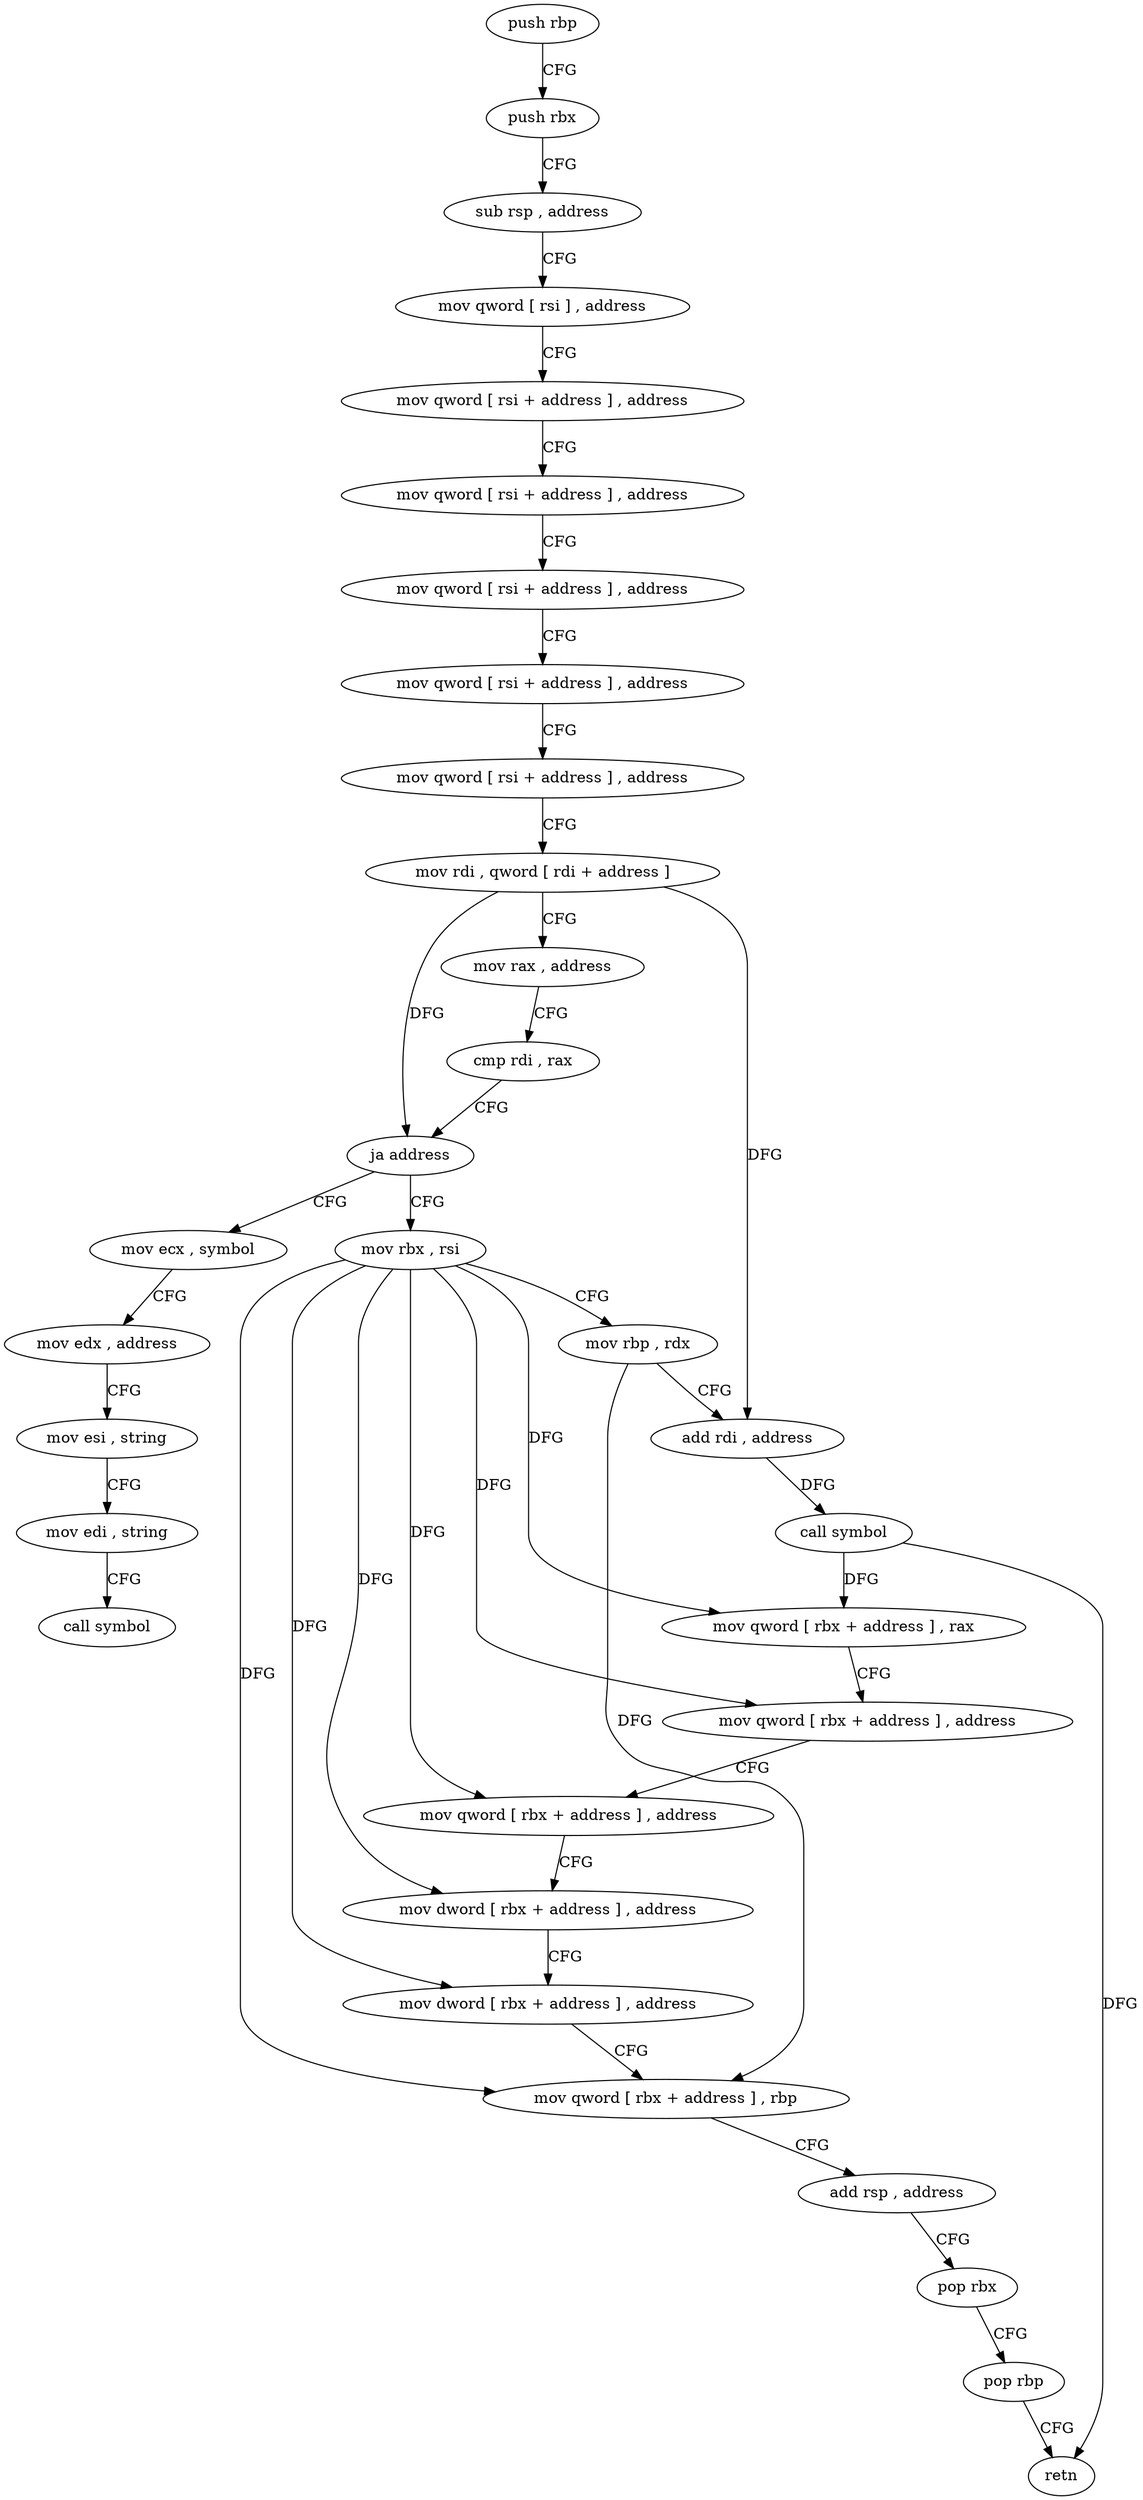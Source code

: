 digraph "func" {
"4257644" [label = "push rbp" ]
"4257645" [label = "push rbx" ]
"4257646" [label = "sub rsp , address" ]
"4257650" [label = "mov qword [ rsi ] , address" ]
"4257657" [label = "mov qword [ rsi + address ] , address" ]
"4257665" [label = "mov qword [ rsi + address ] , address" ]
"4257673" [label = "mov qword [ rsi + address ] , address" ]
"4257681" [label = "mov qword [ rsi + address ] , address" ]
"4257689" [label = "mov qword [ rsi + address ] , address" ]
"4257697" [label = "mov rdi , qword [ rdi + address ]" ]
"4257701" [label = "mov rax , address" ]
"4257711" [label = "cmp rdi , rax" ]
"4257714" [label = "ja address" ]
"4257776" [label = "mov ecx , symbol" ]
"4257716" [label = "mov rbx , rsi" ]
"4257781" [label = "mov edx , address" ]
"4257786" [label = "mov esi , string" ]
"4257791" [label = "mov edi , string" ]
"4257796" [label = "call symbol" ]
"4257719" [label = "mov rbp , rdx" ]
"4257722" [label = "add rdi , address" ]
"4257726" [label = "call symbol" ]
"4257731" [label = "mov qword [ rbx + address ] , rax" ]
"4257735" [label = "mov qword [ rbx + address ] , address" ]
"4257743" [label = "mov qword [ rbx + address ] , address" ]
"4257751" [label = "mov dword [ rbx + address ] , address" ]
"4257758" [label = "mov dword [ rbx + address ] , address" ]
"4257765" [label = "mov qword [ rbx + address ] , rbp" ]
"4257769" [label = "add rsp , address" ]
"4257773" [label = "pop rbx" ]
"4257774" [label = "pop rbp" ]
"4257775" [label = "retn" ]
"4257644" -> "4257645" [ label = "CFG" ]
"4257645" -> "4257646" [ label = "CFG" ]
"4257646" -> "4257650" [ label = "CFG" ]
"4257650" -> "4257657" [ label = "CFG" ]
"4257657" -> "4257665" [ label = "CFG" ]
"4257665" -> "4257673" [ label = "CFG" ]
"4257673" -> "4257681" [ label = "CFG" ]
"4257681" -> "4257689" [ label = "CFG" ]
"4257689" -> "4257697" [ label = "CFG" ]
"4257697" -> "4257701" [ label = "CFG" ]
"4257697" -> "4257714" [ label = "DFG" ]
"4257697" -> "4257722" [ label = "DFG" ]
"4257701" -> "4257711" [ label = "CFG" ]
"4257711" -> "4257714" [ label = "CFG" ]
"4257714" -> "4257776" [ label = "CFG" ]
"4257714" -> "4257716" [ label = "CFG" ]
"4257776" -> "4257781" [ label = "CFG" ]
"4257716" -> "4257719" [ label = "CFG" ]
"4257716" -> "4257731" [ label = "DFG" ]
"4257716" -> "4257735" [ label = "DFG" ]
"4257716" -> "4257743" [ label = "DFG" ]
"4257716" -> "4257751" [ label = "DFG" ]
"4257716" -> "4257758" [ label = "DFG" ]
"4257716" -> "4257765" [ label = "DFG" ]
"4257781" -> "4257786" [ label = "CFG" ]
"4257786" -> "4257791" [ label = "CFG" ]
"4257791" -> "4257796" [ label = "CFG" ]
"4257719" -> "4257722" [ label = "CFG" ]
"4257719" -> "4257765" [ label = "DFG" ]
"4257722" -> "4257726" [ label = "DFG" ]
"4257726" -> "4257731" [ label = "DFG" ]
"4257726" -> "4257775" [ label = "DFG" ]
"4257731" -> "4257735" [ label = "CFG" ]
"4257735" -> "4257743" [ label = "CFG" ]
"4257743" -> "4257751" [ label = "CFG" ]
"4257751" -> "4257758" [ label = "CFG" ]
"4257758" -> "4257765" [ label = "CFG" ]
"4257765" -> "4257769" [ label = "CFG" ]
"4257769" -> "4257773" [ label = "CFG" ]
"4257773" -> "4257774" [ label = "CFG" ]
"4257774" -> "4257775" [ label = "CFG" ]
}
